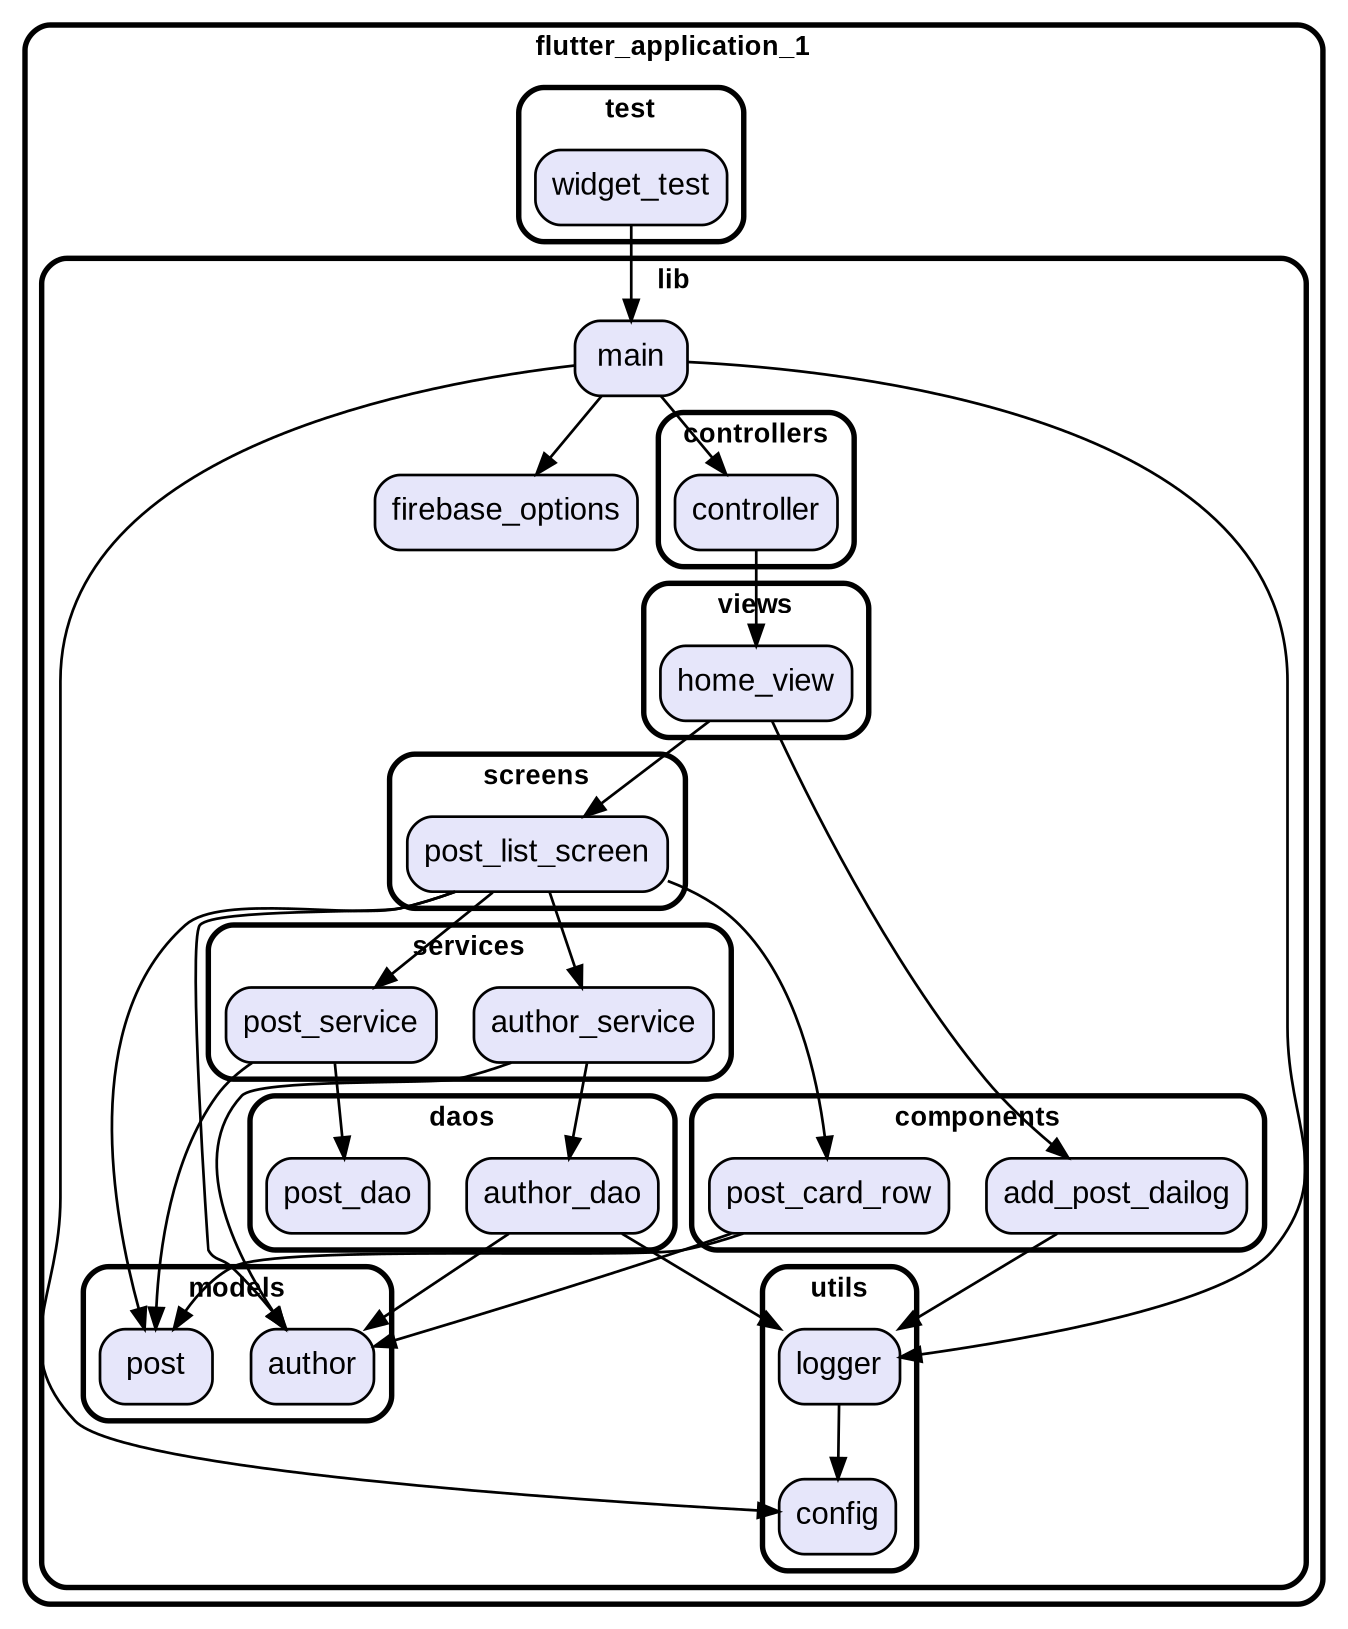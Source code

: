 digraph "" {
  graph [style=rounded fontname="Arial Black" fontsize=13 penwidth=2.6];
  node [shape=rect style="filled,rounded" fontname=Arial fontsize=15 fillcolor=Lavender penwidth=1.3];
  edge [penwidth=1.3];
  "/lib/components/add_post_dailog.dart" [label="add_post_dailog"];
  "/lib/components/post_card_row.dart" [label="post_card_row"];
  "/lib/controllers/controller.dart" [label="controller"];
  "/lib/daos/author_dao.dart" [label="author_dao"];
  "/lib/daos/post_dao.dart" [label="post_dao"];
  "/lib/firebase_options.dart" [label="firebase_options"];
  "/lib/main.dart" [label="main"];
  "/lib/models/author.dart" [label="author"];
  "/lib/models/post.dart" [label="post"];
  "/lib/screens/post_list_screen.dart" [label="post_list_screen"];
  "/lib/services/author_service.dart" [label="author_service"];
  "/lib/services/post_service.dart" [label="post_service"];
  "/lib/utils/config.dart" [label="config"];
  "/lib/utils/logger.dart" [label="logger"];
  "/lib/views/home_view.dart" [label="home_view"];
  "/test/widget_test.dart" [label="widget_test"];
  subgraph "cluster~" {
    label="flutter_application_1";
    subgraph "cluster~/lib" {
      label="lib";
      "/lib/firebase_options.dart";
      "/lib/main.dart";
      subgraph "cluster~/lib/components" {
        label="components";
        "/lib/components/add_post_dailog.dart";
        "/lib/components/post_card_row.dart";
      }
      subgraph "cluster~/lib/controllers" {
        label="controllers";
        "/lib/controllers/controller.dart";
      }
      subgraph "cluster~/lib/daos" {
        label="daos";
        "/lib/daos/author_dao.dart";
        "/lib/daos/post_dao.dart";
      }
      subgraph "cluster~/lib/models" {
        label="models";
        "/lib/models/author.dart";
        "/lib/models/post.dart";
      }
      subgraph "cluster~/lib/screens" {
        label="screens";
        "/lib/screens/post_list_screen.dart";
      }
      subgraph "cluster~/lib/services" {
        label="services";
        "/lib/services/author_service.dart";
        "/lib/services/post_service.dart";
      }
      subgraph "cluster~/lib/utils" {
        label="utils";
        "/lib/utils/config.dart";
        "/lib/utils/logger.dart";
      }
      subgraph "cluster~/lib/views" {
        label="views";
        "/lib/views/home_view.dart";
      }
    }
    subgraph "cluster~/test" {
      label="test";
      "/test/widget_test.dart";
    }
  }
  "/lib/components/add_post_dailog.dart" -> "/lib/utils/logger.dart";
  "/lib/components/post_card_row.dart" -> "/lib/models/author.dart";
  "/lib/components/post_card_row.dart" -> "/lib/models/post.dart";
  "/lib/controllers/controller.dart" -> "/lib/views/home_view.dart";
  "/lib/daos/author_dao.dart" -> "/lib/models/author.dart";
  "/lib/daos/author_dao.dart" -> "/lib/utils/logger.dart";
  "/lib/main.dart" -> "/lib/controllers/controller.dart";
  "/lib/main.dart" -> "/lib/firebase_options.dart";
  "/lib/main.dart" -> "/lib/utils/config.dart";
  "/lib/main.dart" -> "/lib/utils/logger.dart";
  "/lib/screens/post_list_screen.dart" -> "/lib/components/post_card_row.dart";
  "/lib/screens/post_list_screen.dart" -> "/lib/models/author.dart";
  "/lib/screens/post_list_screen.dart" -> "/lib/models/post.dart";
  "/lib/screens/post_list_screen.dart" -> "/lib/services/post_service.dart";
  "/lib/screens/post_list_screen.dart" -> "/lib/services/author_service.dart";
  "/lib/services/author_service.dart" -> "/lib/daos/author_dao.dart";
  "/lib/services/author_service.dart" -> "/lib/models/author.dart";
  "/lib/services/post_service.dart" -> "/lib/daos/post_dao.dart";
  "/lib/services/post_service.dart" -> "/lib/models/post.dart";
  "/lib/utils/logger.dart" -> "/lib/utils/config.dart";
  "/lib/views/home_view.dart" -> "/lib/components/add_post_dailog.dart";
  "/lib/views/home_view.dart" -> "/lib/screens/post_list_screen.dart";
  "/test/widget_test.dart" -> "/lib/main.dart";
}
